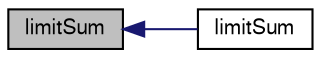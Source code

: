 digraph "limitSum"
{
  bgcolor="transparent";
  edge [fontname="FreeSans",fontsize="10",labelfontname="FreeSans",labelfontsize="10"];
  node [fontname="FreeSans",fontsize="10",shape=record];
  rankdir="LR";
  Node5952 [label="limitSum",height=0.2,width=0.4,color="black", fillcolor="grey75", style="filled", fontcolor="black"];
  Node5952 -> Node5953 [dir="back",color="midnightblue",fontsize="10",style="solid",fontname="FreeSans"];
  Node5953 [label="limitSum",height=0.2,width=0.4,color="black",URL="$a21136.html#a2a6599c8010c73aee2d272c630310a15"];
}
